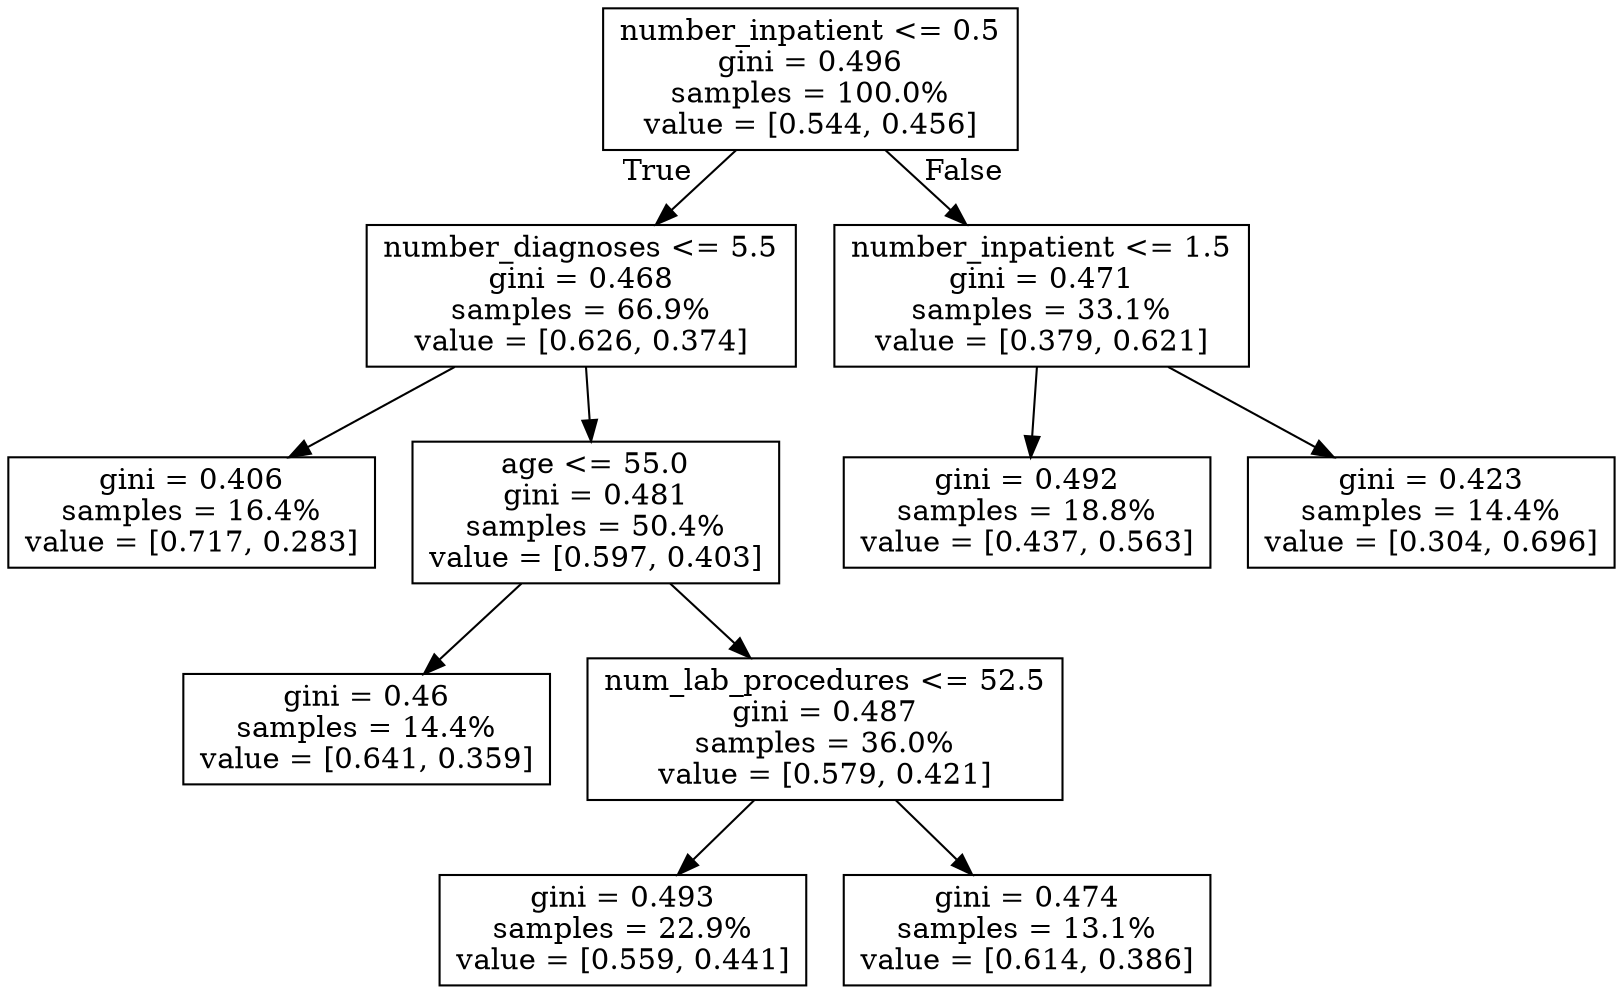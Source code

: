 digraph Tree {
node [shape=box] ;
0 [label="number_inpatient <= 0.5\ngini = 0.496\nsamples = 100.0%\nvalue = [0.544, 0.456]"] ;
1 [label="number_diagnoses <= 5.5\ngini = 0.468\nsamples = 66.9%\nvalue = [0.626, 0.374]"] ;
0 -> 1 [labeldistance=2.5, labelangle=45, headlabel="True"] ;
2 [label="gini = 0.406\nsamples = 16.4%\nvalue = [0.717, 0.283]"] ;
1 -> 2 ;
3 [label="age <= 55.0\ngini = 0.481\nsamples = 50.4%\nvalue = [0.597, 0.403]"] ;
1 -> 3 ;
4 [label="gini = 0.46\nsamples = 14.4%\nvalue = [0.641, 0.359]"] ;
3 -> 4 ;
5 [label="num_lab_procedures <= 52.5\ngini = 0.487\nsamples = 36.0%\nvalue = [0.579, 0.421]"] ;
3 -> 5 ;
6 [label="gini = 0.493\nsamples = 22.9%\nvalue = [0.559, 0.441]"] ;
5 -> 6 ;
7 [label="gini = 0.474\nsamples = 13.1%\nvalue = [0.614, 0.386]"] ;
5 -> 7 ;
8 [label="number_inpatient <= 1.5\ngini = 0.471\nsamples = 33.1%\nvalue = [0.379, 0.621]"] ;
0 -> 8 [labeldistance=2.5, labelangle=-45, headlabel="False"] ;
9 [label="gini = 0.492\nsamples = 18.8%\nvalue = [0.437, 0.563]"] ;
8 -> 9 ;
10 [label="gini = 0.423\nsamples = 14.4%\nvalue = [0.304, 0.696]"] ;
8 -> 10 ;
}